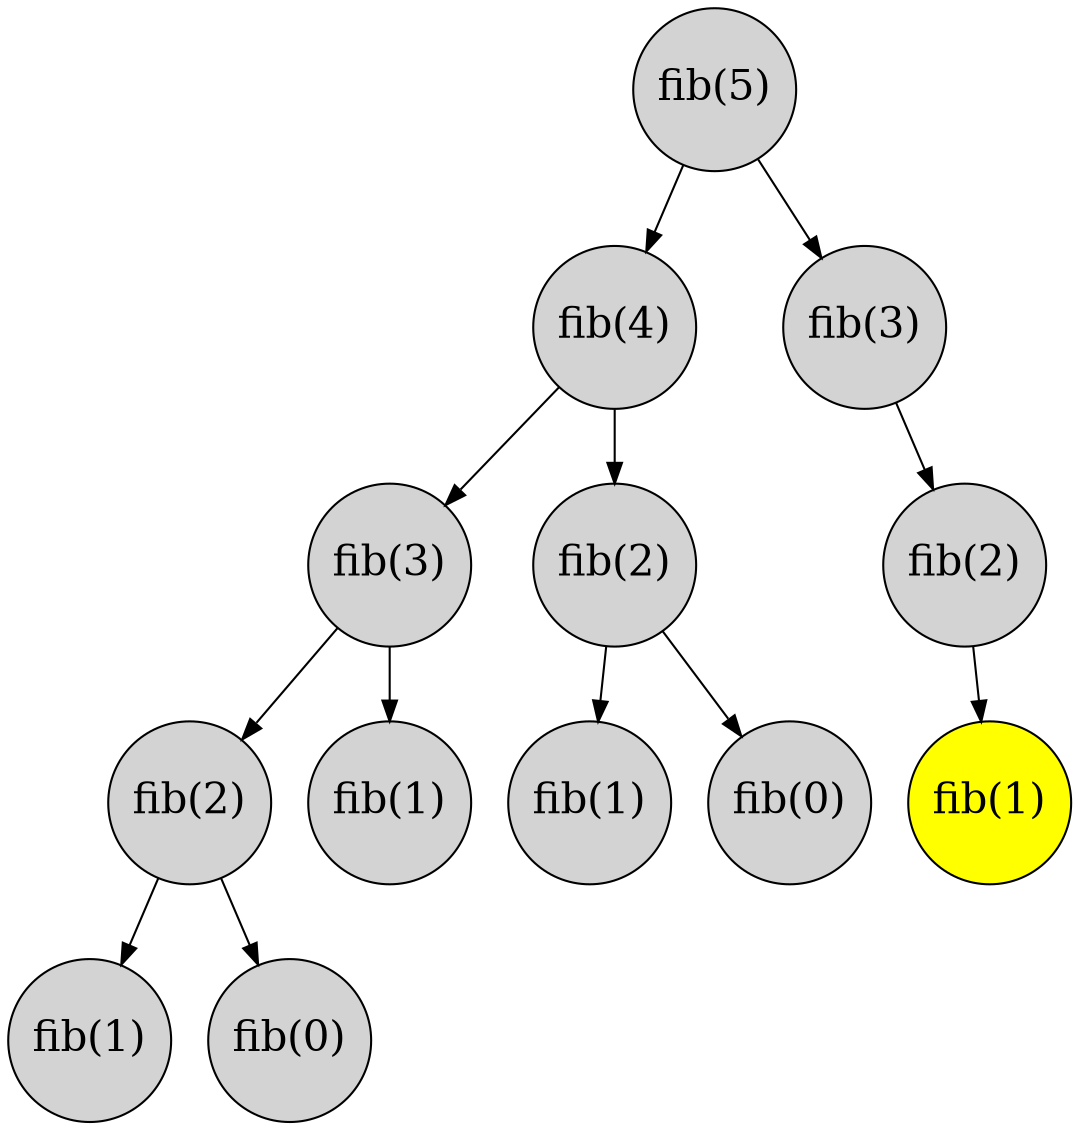 digraph G {
  graph [dpi=300];
  node [shape=circle, width=1.0, height=1.0, fontsize=20];
  node0 [label="fib(5)", style=filled, fillcolor=lightgray];
  node1 [label="fib(4)", style=filled, fillcolor=lightgray];
  node0 -> node1;
  node2 [label="fib(3)", style=filled, fillcolor=lightgray];
  node1 -> node2;
  node3 [label="fib(2)", style=filled, fillcolor=lightgray];
  node2 -> node3;
  node4 [label="fib(1)", style=filled, fillcolor=lightgray];
  node3 -> node4;
  node5 [label="fib(0)", style=filled, fillcolor=lightgray];
  node3 -> node5;
  node6 [label="fib(1)", style=filled, fillcolor=lightgray];
  node2 -> node6;
  node7 [label="fib(2)", style=filled, fillcolor=lightgray];
  node1 -> node7;
  node8 [label="fib(1)", style=filled, fillcolor=lightgray];
  node7 -> node8;
  node9 [label="fib(0)", style=filled, fillcolor=lightgray];
  node7 -> node9;
  node10 [label="fib(3)", style=filled, fillcolor=lightgray];
  node0 -> node10;
  node11 [label="fib(2)", style=filled, fillcolor=lightgray];
  node10 -> node11;
  node12 [label="fib(1)", style=filled, fillcolor=yellow];
  node11 -> node12;
}
